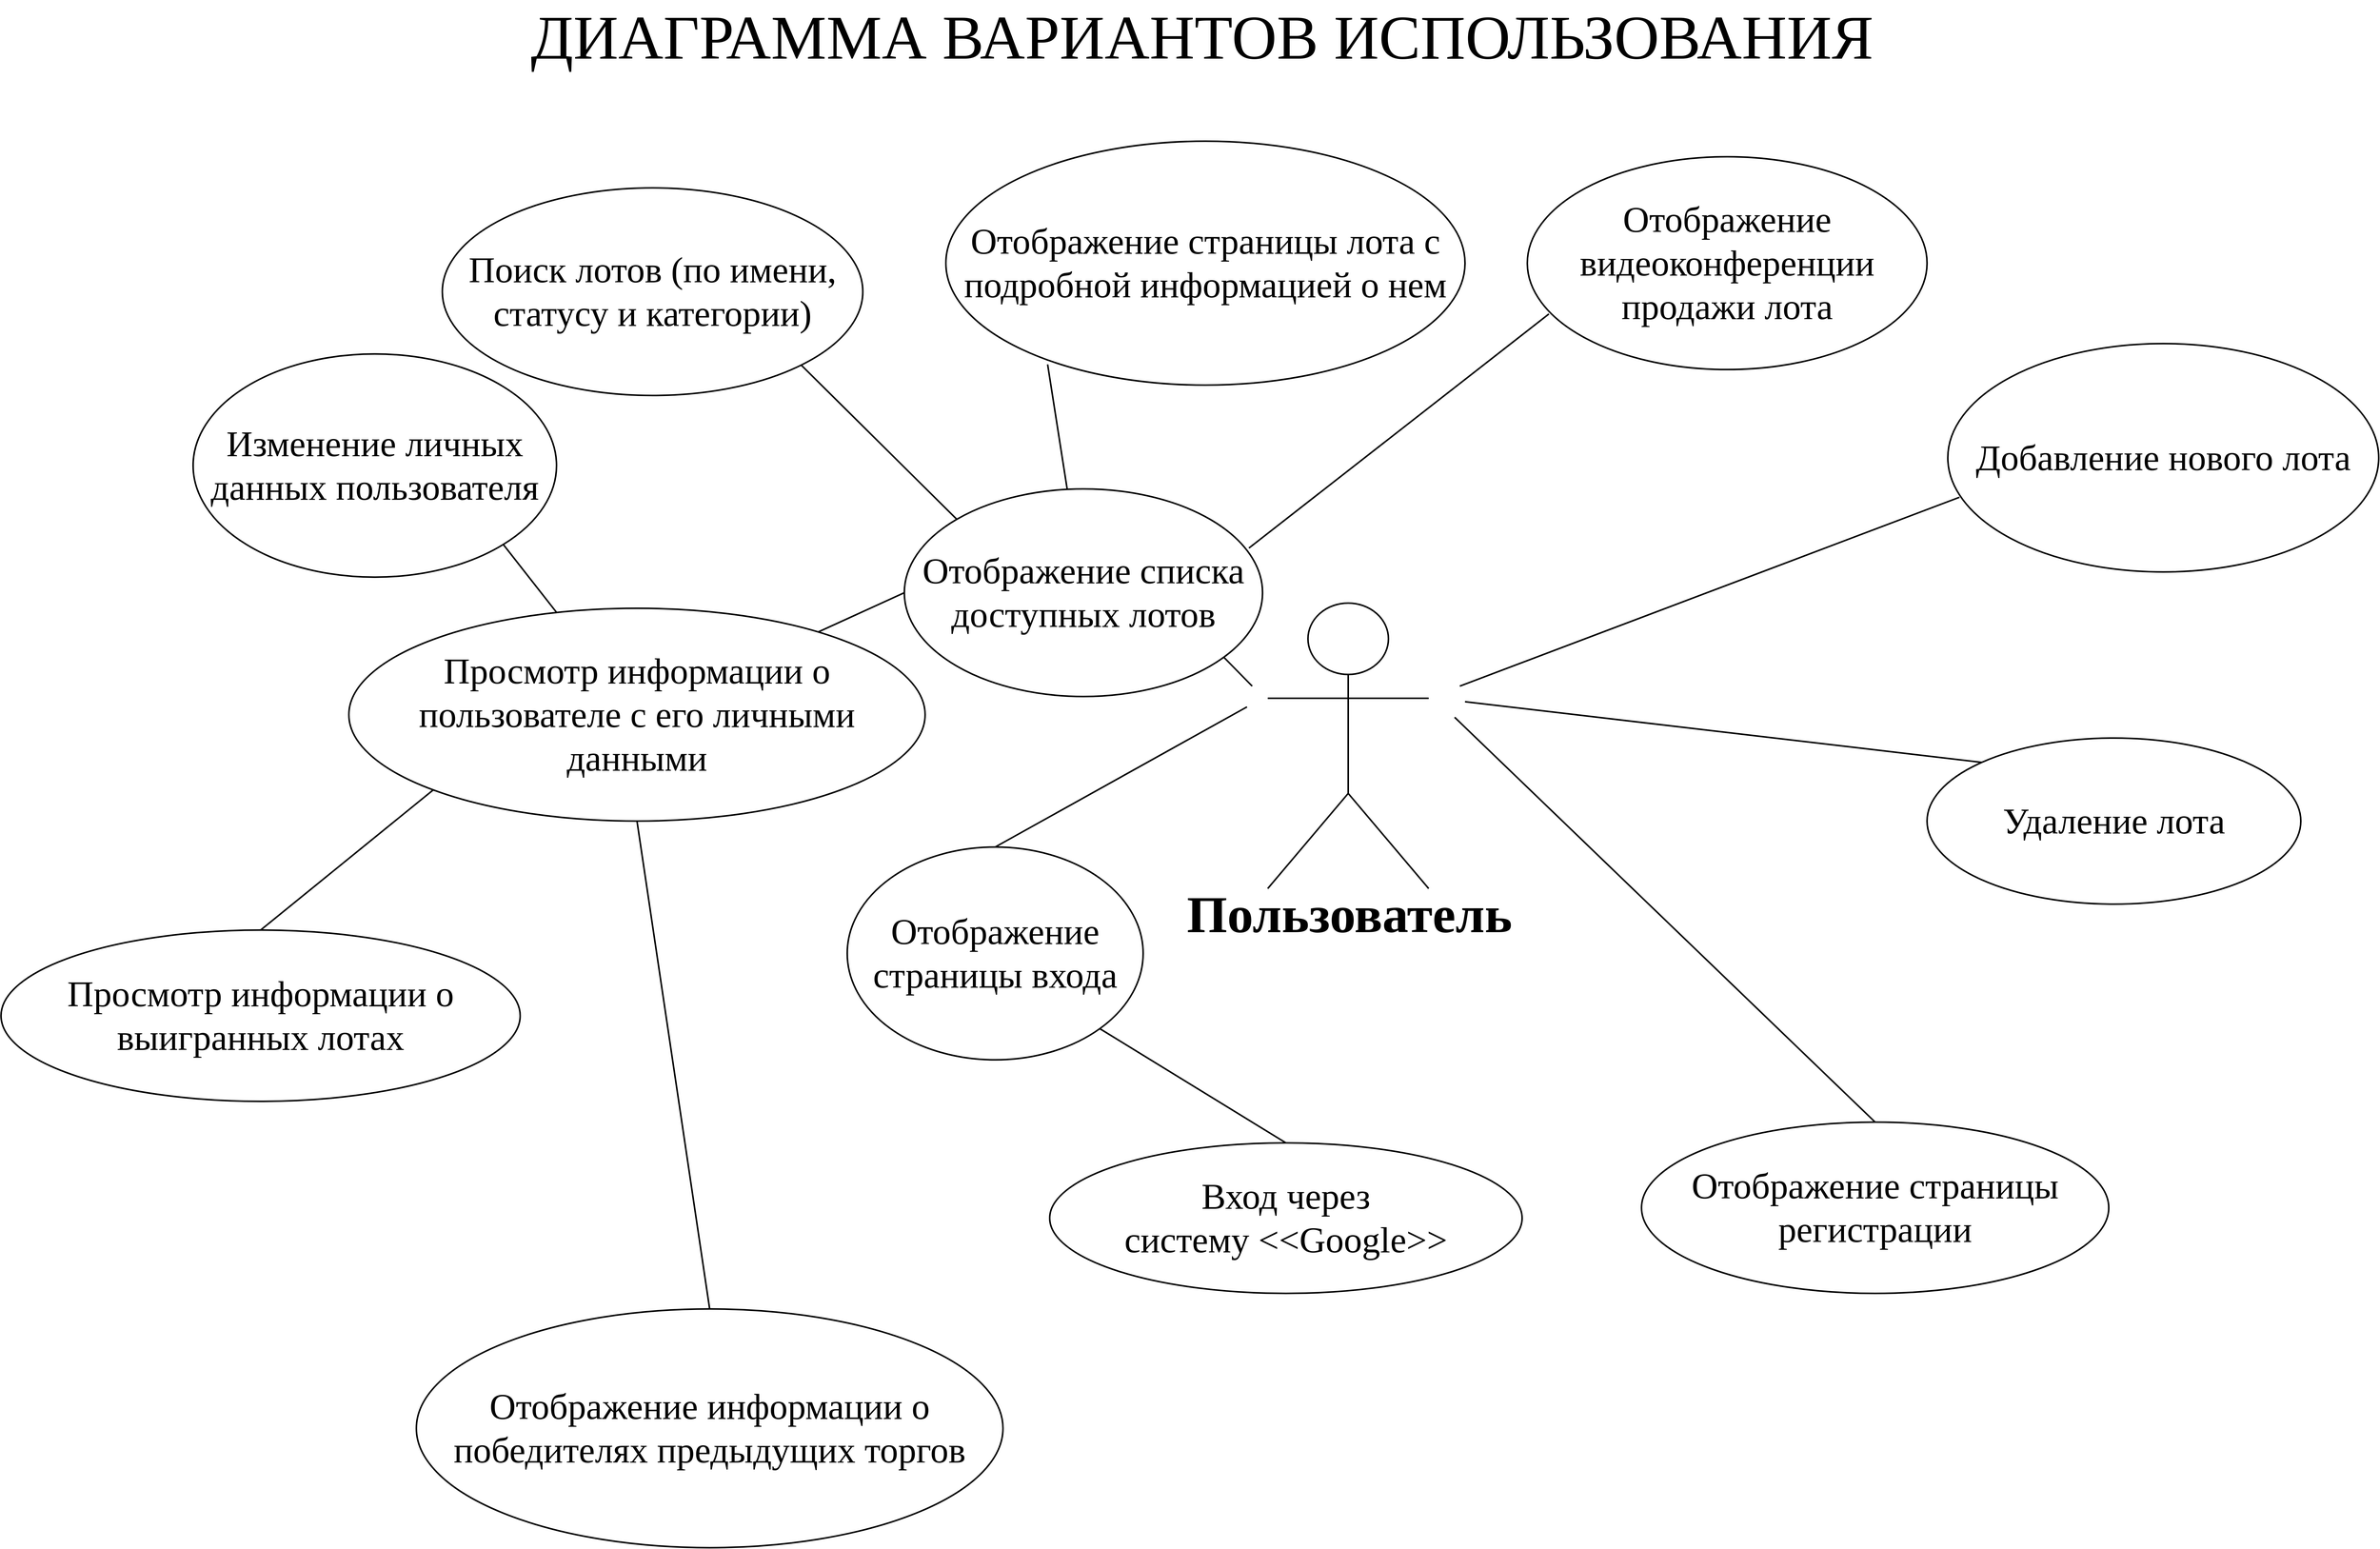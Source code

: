<mxfile version="18.0.7" type="device"><diagram name="Page-1" id="929967ad-93f9-6ef4-fab6-5d389245f69c"><mxGraphModel dx="8175" dy="4465" grid="1" gridSize="10" guides="1" tooltips="1" connect="1" arrows="1" fold="1" page="1" pageScale="1.5" pageWidth="3300" pageHeight="2339" background="none" math="0" shadow="0"><root><mxCell id="0" style=";html=1;"/><mxCell id="1" style=";html=1;" parent="0"/><mxCell id="1672d66443f91eb5-23" value="&lt;font style=&quot;font-size: 120px;&quot;&gt;ДИАГРАММА ВАРИАНТОВ ИСПОЛЬЗОВАНИЯ&lt;/font&gt;" style="text;strokeColor=none;fillColor=none;html=1;fontSize=24;fontStyle=0;verticalAlign=middle;align=center;strokeWidth=3;fontFamily=Times New Roman;" parent="1" vertex="1"><mxGeometry x="1708" y="160" width="1510" height="40" as="geometry"/></mxCell><mxCell id="lQyqDO_1lQOVQTTQoIyu-16" style="rounded=0;orthogonalLoop=1;jettySize=auto;html=1;entryX=0.892;entryY=0.811;entryDx=0;entryDy=0;fontFamily=Times New Roman;fontSize=70;fontStyle=0;strokeWidth=3;entryPerimeter=0;endArrow=none;endFill=0;" parent="1" target="lQyqDO_1lQOVQTTQoIyu-5" edge="1"><mxGeometry relative="1" as="geometry"><mxPoint x="2560" y="1430" as="sourcePoint"/></mxGeometry></mxCell><mxCell id="lQyqDO_1lQOVQTTQoIyu-1" value="" style="shape=umlActor;verticalLabelPosition=bottom;verticalAlign=top;html=1;fontFamily=Times New Roman;fontSize=70;strokeWidth=3;fontStyle=0" parent="1" vertex="1"><mxGeometry x="2590" y="1270" width="310" height="550" as="geometry"/></mxCell><mxCell id="lQyqDO_1lQOVQTTQoIyu-5" value="Отображение списка доступных лотов" style="ellipse;whiteSpace=wrap;html=1;fontFamily=Times New Roman;fontSize=70;strokeWidth=3;fontStyle=0" parent="1" vertex="1"><mxGeometry x="1890" y="1050" width="690" height="400" as="geometry"/></mxCell><mxCell id="Vjc9KZJbSc00-TgG0Jb4-2" style="edgeStyle=none;rounded=0;orthogonalLoop=1;jettySize=auto;html=1;exitX=0.5;exitY=1;exitDx=0;exitDy=0;entryX=0.5;entryY=0;entryDx=0;entryDy=0;fontSize=60;endArrow=none;endFill=0;strokeWidth=3;fontStyle=0;fontFamily=Times New Roman;" parent="1" source="lQyqDO_1lQOVQTTQoIyu-6" target="lQyqDO_1lQOVQTTQoIyu-9" edge="1"><mxGeometry relative="1" as="geometry"/></mxCell><mxCell id="Vjc9KZJbSc00-TgG0Jb4-4" style="edgeStyle=none;rounded=0;orthogonalLoop=1;jettySize=auto;html=1;exitX=0;exitY=1;exitDx=0;exitDy=0;entryX=0.5;entryY=0;entryDx=0;entryDy=0;fontSize=60;endArrow=none;endFill=0;strokeWidth=3;fontStyle=0;fontFamily=Times New Roman;" parent="1" source="lQyqDO_1lQOVQTTQoIyu-6" target="lQyqDO_1lQOVQTTQoIyu-7" edge="1"><mxGeometry relative="1" as="geometry"/></mxCell><mxCell id="lQyqDO_1lQOVQTTQoIyu-6" value="Просмотр информации о пользователе с его личными данными" style="ellipse;whiteSpace=wrap;html=1;fontFamily=Times New Roman;fontSize=70;strokeWidth=3;fontStyle=0" parent="1" vertex="1"><mxGeometry x="820" y="1280" width="1110" height="410" as="geometry"/></mxCell><mxCell id="lQyqDO_1lQOVQTTQoIyu-7" value="Просмотр информации о выигранных лотах" style="ellipse;whiteSpace=wrap;html=1;fontFamily=Times New Roman;fontSize=70;strokeWidth=3;fontStyle=0" parent="1" vertex="1"><mxGeometry x="150" y="1900" width="1000" height="330" as="geometry"/></mxCell><mxCell id="Vjc9KZJbSc00-TgG0Jb4-5" style="edgeStyle=none;rounded=0;orthogonalLoop=1;jettySize=auto;html=1;exitX=1;exitY=1;exitDx=0;exitDy=0;fontSize=60;endArrow=none;endFill=0;strokeWidth=3;fontStyle=0;fontFamily=Times New Roman;" parent="1" source="lQyqDO_1lQOVQTTQoIyu-8" target="lQyqDO_1lQOVQTTQoIyu-6" edge="1"><mxGeometry relative="1" as="geometry"/></mxCell><mxCell id="lQyqDO_1lQOVQTTQoIyu-8" value="Изменение личных данных пользователя" style="ellipse;whiteSpace=wrap;html=1;fontFamily=Times New Roman;fontSize=70;strokeWidth=3;fontStyle=0" parent="1" vertex="1"><mxGeometry x="520" y="790" width="700" height="430" as="geometry"/></mxCell><mxCell id="lQyqDO_1lQOVQTTQoIyu-9" value="Отображение информации о победителях предыдущих торгов" style="ellipse;whiteSpace=wrap;html=1;fontFamily=Times New Roman;fontSize=70;strokeWidth=3;fontStyle=0" parent="1" vertex="1"><mxGeometry x="950" y="2630" width="1130" height="460" as="geometry"/></mxCell><mxCell id="Vjc9KZJbSc00-TgG0Jb4-1" style="rounded=0;orthogonalLoop=1;jettySize=auto;html=1;exitX=1;exitY=1;exitDx=0;exitDy=0;entryX=0;entryY=0;entryDx=0;entryDy=0;fontSize=60;endArrow=none;endFill=0;strokeWidth=3;fontStyle=0;fontFamily=Times New Roman;" parent="1" source="lQyqDO_1lQOVQTTQoIyu-10" target="lQyqDO_1lQOVQTTQoIyu-5" edge="1"><mxGeometry relative="1" as="geometry"/></mxCell><mxCell id="lQyqDO_1lQOVQTTQoIyu-10" value="Поиск лотов (по имени, статусу и категории)" style="ellipse;whiteSpace=wrap;html=1;fontFamily=Times New Roman;fontSize=70;strokeWidth=3;fontStyle=0" parent="1" vertex="1"><mxGeometry x="1000" y="470" width="810" height="400" as="geometry"/></mxCell><mxCell id="lQyqDO_1lQOVQTTQoIyu-11" value="Отображение страницы лота с подробной информацией о нем" style="ellipse;whiteSpace=wrap;html=1;fontFamily=Times New Roman;fontSize=70;strokeWidth=3;fontStyle=0" parent="1" vertex="1"><mxGeometry x="1970" y="380" width="1000" height="470" as="geometry"/></mxCell><mxCell id="lQyqDO_1lQOVQTTQoIyu-12" value="Добавление нового лота" style="ellipse;whiteSpace=wrap;html=1;fontFamily=Times New Roman;fontSize=70;strokeWidth=3;fontStyle=0" parent="1" vertex="1"><mxGeometry x="3900" y="770" width="830" height="440" as="geometry"/></mxCell><mxCell id="lQyqDO_1lQOVQTTQoIyu-13" value="Отображение видеоконференции продажи лота" style="ellipse;whiteSpace=wrap;html=1;fontFamily=Times New Roman;fontSize=70;strokeWidth=3;fontStyle=0" parent="1" vertex="1"><mxGeometry x="3090" y="410" width="770" height="410" as="geometry"/></mxCell><mxCell id="lQyqDO_1lQOVQTTQoIyu-18" value="" style="endArrow=none;html=1;rounded=0;fontFamily=Times New Roman;fontSize=70;entryX=0;entryY=0.5;entryDx=0;entryDy=0;strokeWidth=3;fontStyle=0" parent="1" source="lQyqDO_1lQOVQTTQoIyu-6" target="lQyqDO_1lQOVQTTQoIyu-5" edge="1"><mxGeometry width="50" height="50" relative="1" as="geometry"><mxPoint x="1910" y="1020" as="sourcePoint"/><mxPoint x="1960" y="970" as="targetPoint"/></mxGeometry></mxCell><mxCell id="lQyqDO_1lQOVQTTQoIyu-23" value="" style="endArrow=none;html=1;rounded=0;fontFamily=Times New Roman;fontSize=70;entryX=0.196;entryY=0.915;entryDx=0;entryDy=0;entryPerimeter=0;strokeWidth=3;fontStyle=0" parent="1" source="lQyqDO_1lQOVQTTQoIyu-5" target="lQyqDO_1lQOVQTTQoIyu-11" edge="1"><mxGeometry width="50" height="50" relative="1" as="geometry"><mxPoint x="2540" y="790" as="sourcePoint"/><mxPoint x="2590" y="740" as="targetPoint"/></mxGeometry></mxCell><mxCell id="lQyqDO_1lQOVQTTQoIyu-24" value="" style="endArrow=none;html=1;rounded=0;fontFamily=Times New Roman;fontSize=70;exitX=0.962;exitY=0.285;exitDx=0;exitDy=0;exitPerimeter=0;entryX=0.054;entryY=0.739;entryDx=0;entryDy=0;entryPerimeter=0;strokeWidth=3;fontStyle=0" parent="1" source="lQyqDO_1lQOVQTTQoIyu-5" target="lQyqDO_1lQOVQTTQoIyu-13" edge="1"><mxGeometry width="50" height="50" relative="1" as="geometry"><mxPoint x="2980" y="810" as="sourcePoint"/><mxPoint x="3030" y="760" as="targetPoint"/></mxGeometry></mxCell><mxCell id="lQyqDO_1lQOVQTTQoIyu-25" value="Удаление лота" style="ellipse;whiteSpace=wrap;html=1;fontFamily=Times New Roman;fontSize=70;strokeWidth=3;fontStyle=0" parent="1" vertex="1"><mxGeometry x="3860" y="1530" width="720" height="320" as="geometry"/></mxCell><mxCell id="Vjc9KZJbSc00-TgG0Jb4-3" style="edgeStyle=none;rounded=0;orthogonalLoop=1;jettySize=auto;html=1;exitX=1;exitY=1;exitDx=0;exitDy=0;entryX=0.5;entryY=0;entryDx=0;entryDy=0;fontSize=60;endArrow=none;endFill=0;strokeWidth=3;fontStyle=0;fontFamily=Times New Roman;" parent="1" source="lQyqDO_1lQOVQTTQoIyu-26" target="lQyqDO_1lQOVQTTQoIyu-36" edge="1"><mxGeometry relative="1" as="geometry"/></mxCell><mxCell id="lQyqDO_1lQOVQTTQoIyu-26" value="Отображение страницы входа" style="ellipse;whiteSpace=wrap;html=1;fontFamily=Times New Roman;fontSize=70;strokeWidth=3;fontStyle=0" parent="1" vertex="1"><mxGeometry x="1780" y="1740" width="570" height="410" as="geometry"/></mxCell><mxCell id="lQyqDO_1lQOVQTTQoIyu-27" value="Отображение страницы регистрации" style="ellipse;whiteSpace=wrap;html=1;fontFamily=Times New Roman;fontSize=70;strokeWidth=3;fontStyle=0" parent="1" vertex="1"><mxGeometry x="3310" y="2270" width="900" height="330" as="geometry"/></mxCell><mxCell id="lQyqDO_1lQOVQTTQoIyu-30" value="" style="endArrow=none;html=1;rounded=0;fontFamily=Times New Roman;fontSize=70;strokeWidth=3;fontStyle=0;entryX=0.027;entryY=0.673;entryDx=0;entryDy=0;entryPerimeter=0;" parent="1" target="lQyqDO_1lQOVQTTQoIyu-12" edge="1"><mxGeometry width="50" height="50" relative="1" as="geometry"><mxPoint x="2960" y="1430" as="sourcePoint"/><mxPoint x="3873.549" y="1088.485" as="targetPoint"/></mxGeometry></mxCell><mxCell id="lQyqDO_1lQOVQTTQoIyu-32" value="" style="endArrow=none;html=1;rounded=0;fontFamily=Times New Roman;fontSize=70;exitX=0;exitY=0;exitDx=0;exitDy=0;strokeWidth=3;fontStyle=0" parent="1" source="lQyqDO_1lQOVQTTQoIyu-25" edge="1"><mxGeometry width="50" height="50" relative="1" as="geometry"><mxPoint x="2899.999" y="1676.971" as="sourcePoint"/><mxPoint x="2970" y="1460" as="targetPoint"/></mxGeometry></mxCell><mxCell id="lQyqDO_1lQOVQTTQoIyu-34" value="" style="endArrow=none;html=1;rounded=0;fontFamily=Times New Roman;fontSize=70;exitX=0.5;exitY=0;exitDx=0;exitDy=0;strokeWidth=3;fontStyle=0" parent="1" source="lQyqDO_1lQOVQTTQoIyu-27" edge="1"><mxGeometry width="50" height="50" relative="1" as="geometry"><mxPoint x="3088.243" y="1903.54" as="sourcePoint"/><mxPoint x="2950" y="1490" as="targetPoint"/></mxGeometry></mxCell><mxCell id="lQyqDO_1lQOVQTTQoIyu-35" value="" style="endArrow=none;html=1;rounded=0;fontFamily=Times New Roman;fontSize=70;exitX=0.5;exitY=0;exitDx=0;exitDy=0;strokeWidth=3;fontStyle=0" parent="1" source="lQyqDO_1lQOVQTTQoIyu-26" edge="1"><mxGeometry width="50" height="50" relative="1" as="geometry"><mxPoint x="2368.243" y="1893.54" as="sourcePoint"/><mxPoint x="2550" y="1470" as="targetPoint"/></mxGeometry></mxCell><mxCell id="lQyqDO_1lQOVQTTQoIyu-36" value="Вход через систему&amp;nbsp;&amp;lt;&amp;lt;Google&amp;gt;&amp;gt;" style="ellipse;whiteSpace=wrap;html=1;fontFamily=Times New Roman;fontSize=70;strokeWidth=3;fontStyle=0" parent="1" vertex="1"><mxGeometry x="2170" y="2310" width="910" height="290" as="geometry"/></mxCell><mxCell id="QwAK7jVsiA_Lxbtn0-Wh-1" value="Пользователь" style="text;html=1;strokeColor=none;fillColor=none;align=center;verticalAlign=middle;whiteSpace=wrap;rounded=0;strokeWidth=3;fontStyle=1;fontSize=100;fontFamily=Times New Roman;" vertex="1" parent="1"><mxGeometry x="2635" y="1840" width="225" height="60" as="geometry"/></mxCell></root></mxGraphModel></diagram></mxfile>